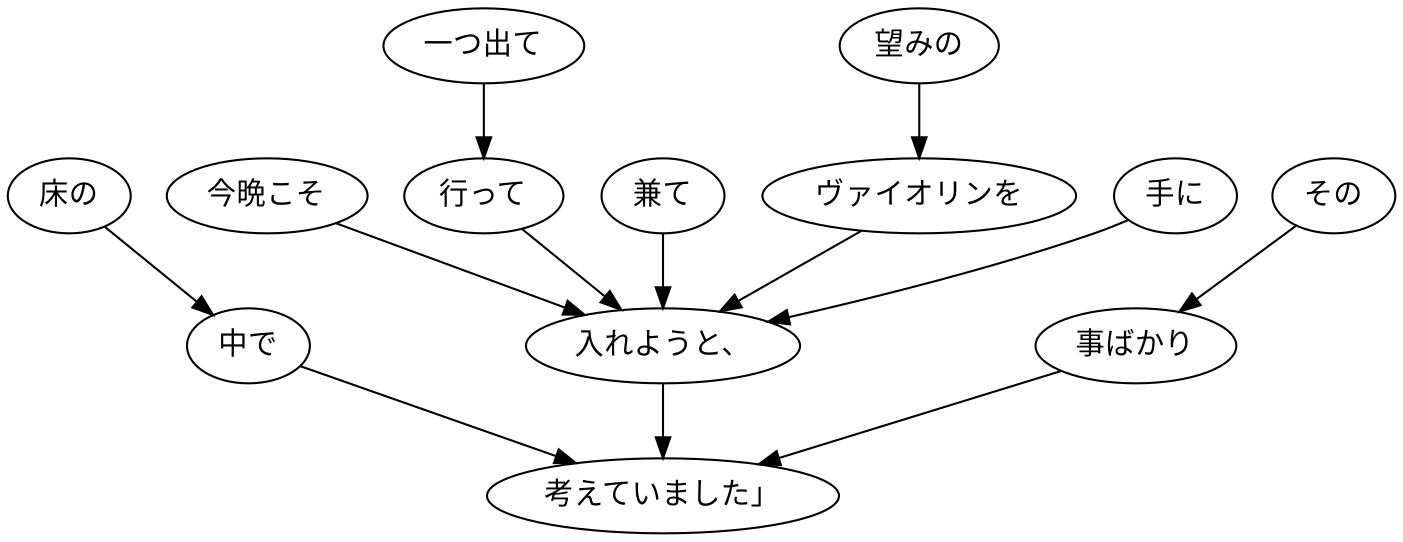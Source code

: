 digraph graph7943 {
	node0 [label="今晩こそ"];
	node1 [label="一つ出て"];
	node2 [label="行って"];
	node3 [label="兼て"];
	node4 [label="望みの"];
	node5 [label="ヴァイオリンを"];
	node6 [label="手に"];
	node7 [label="入れようと、"];
	node8 [label="床の"];
	node9 [label="中で"];
	node10 [label="その"];
	node11 [label="事ばかり"];
	node12 [label="考えていました」"];
	node0 -> node7;
	node1 -> node2;
	node2 -> node7;
	node3 -> node7;
	node4 -> node5;
	node5 -> node7;
	node6 -> node7;
	node7 -> node12;
	node8 -> node9;
	node9 -> node12;
	node10 -> node11;
	node11 -> node12;
}
